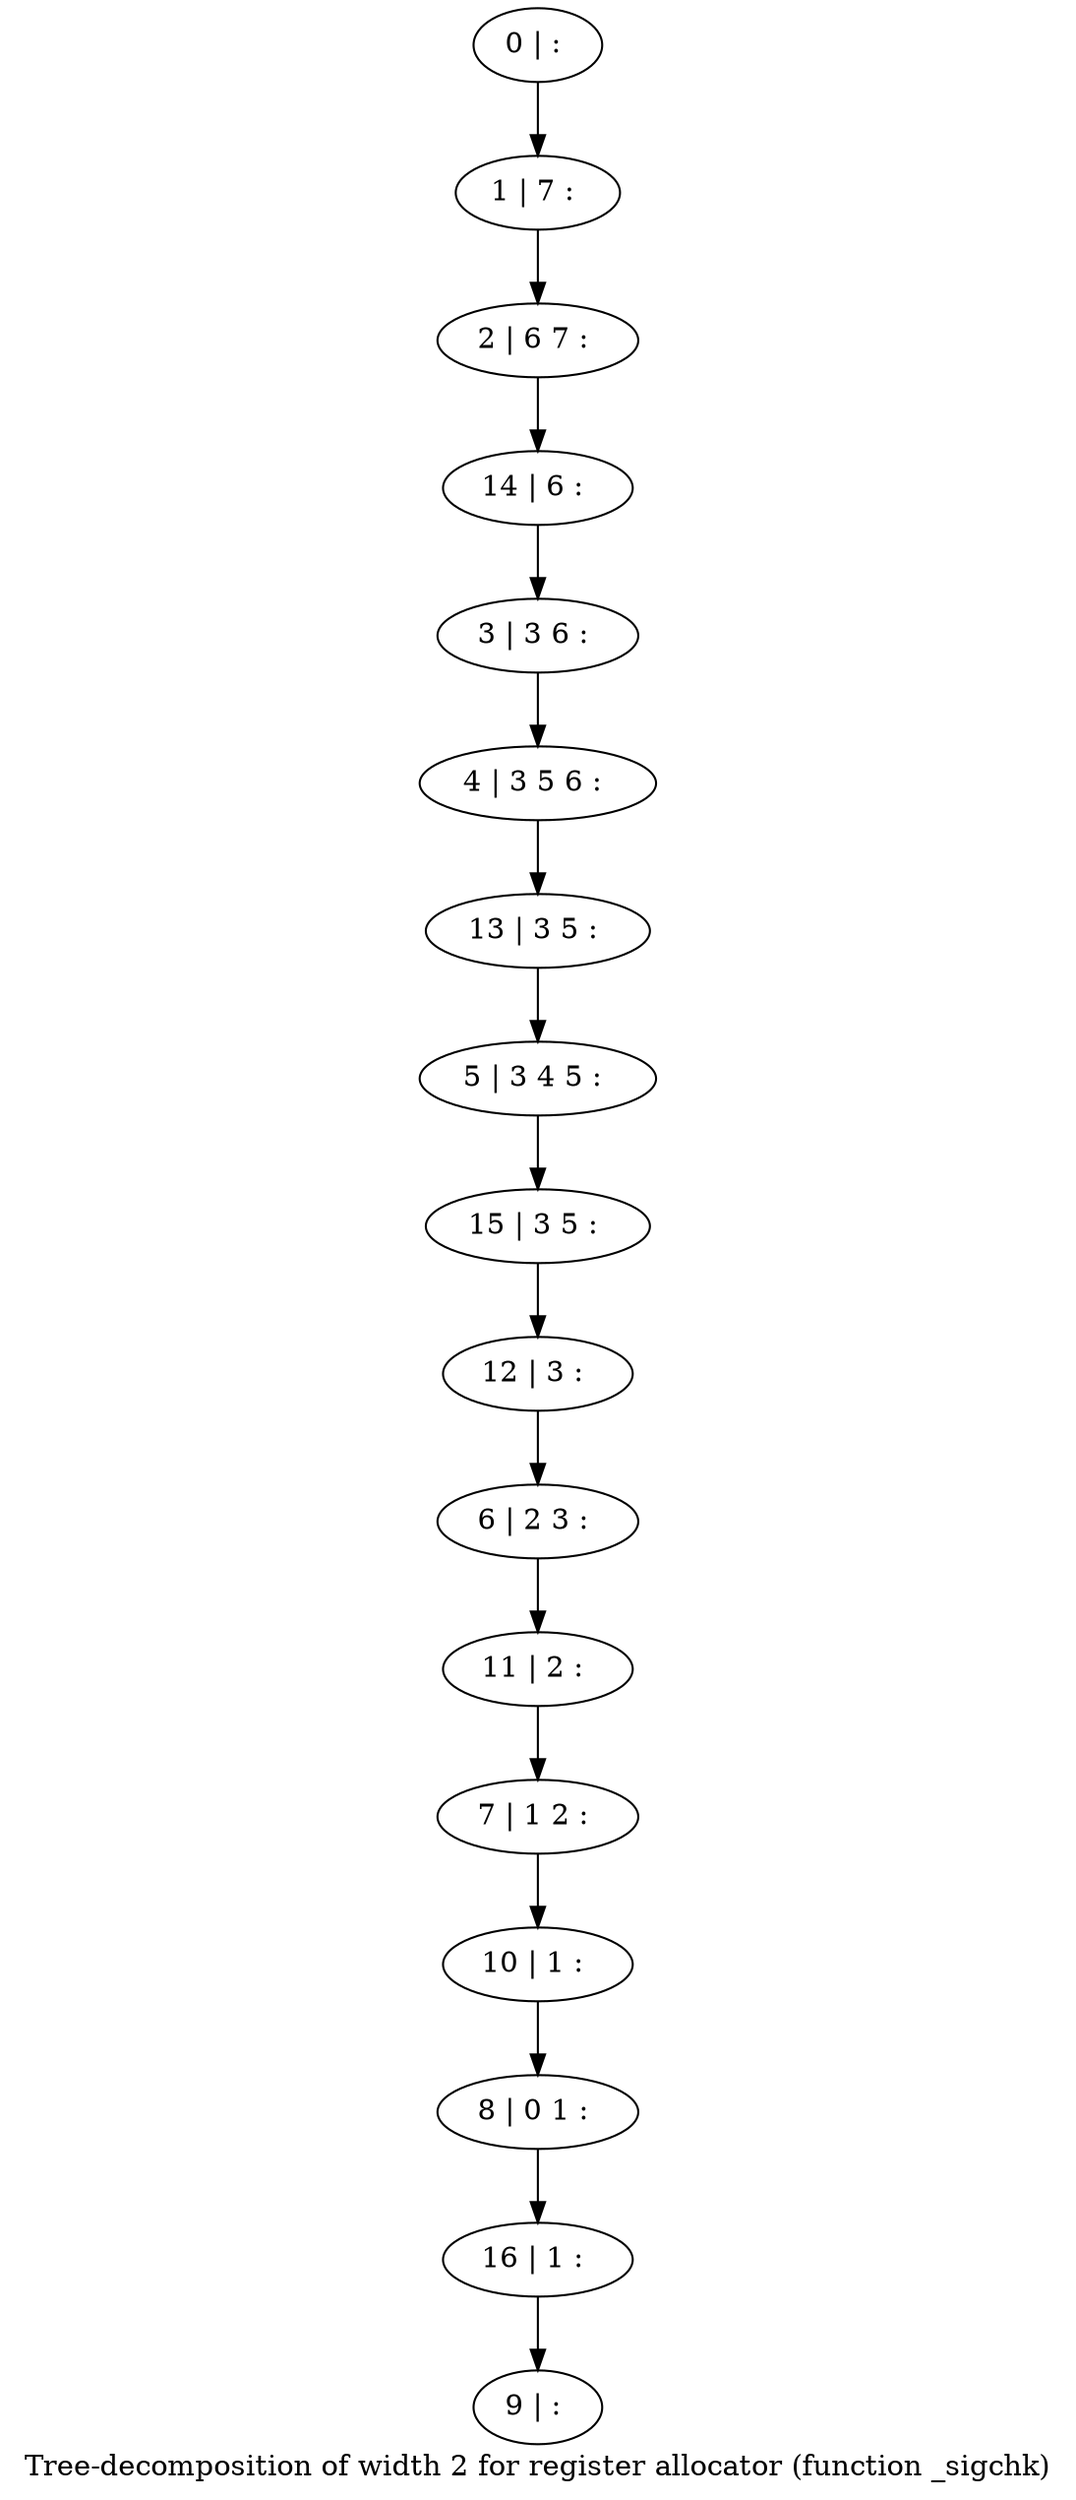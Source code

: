 digraph G {
graph [label="Tree-decomposition of width 2 for register allocator (function _sigchk)"]
0[label="0 | : "];
1[label="1 | 7 : "];
2[label="2 | 6 7 : "];
3[label="3 | 3 6 : "];
4[label="4 | 3 5 6 : "];
5[label="5 | 3 4 5 : "];
6[label="6 | 2 3 : "];
7[label="7 | 1 2 : "];
8[label="8 | 0 1 : "];
9[label="9 | : "];
10[label="10 | 1 : "];
11[label="11 | 2 : "];
12[label="12 | 3 : "];
13[label="13 | 3 5 : "];
14[label="14 | 6 : "];
15[label="15 | 3 5 : "];
16[label="16 | 1 : "];
0->1 ;
1->2 ;
3->4 ;
10->8 ;
7->10 ;
11->7 ;
6->11 ;
12->6 ;
13->5 ;
4->13 ;
14->3 ;
2->14 ;
15->12 ;
5->15 ;
16->9 ;
8->16 ;
}
